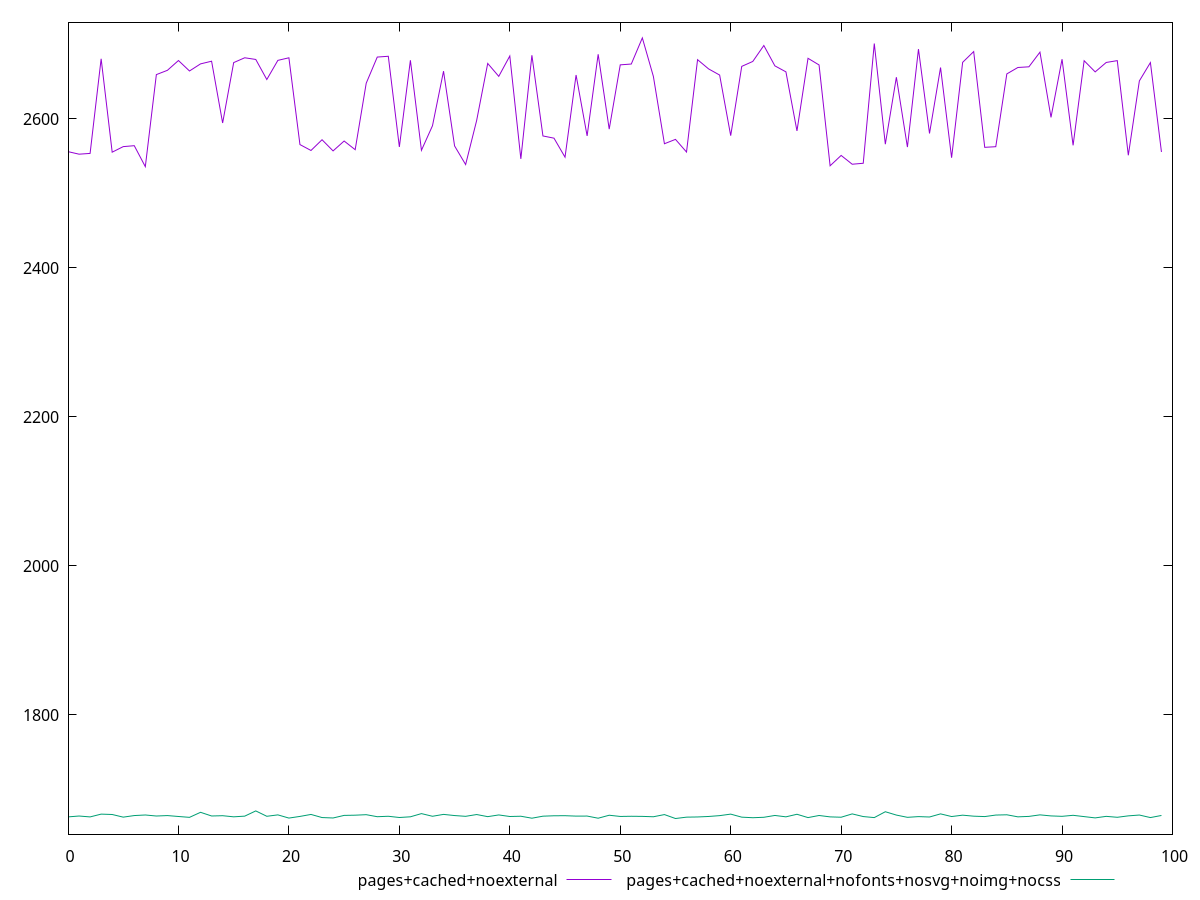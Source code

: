 $_pagesCachedNoexternal <<EOF
2556.0748562701433
2552.636493232886
2553.6707303056264
2680.7050852068905
2555.319737204547
2562.780966046617
2564.0441069298686
2535.8910934574023
2659.454031847287
2665.1970223368407
2678.3595339992753
2664.3172216072167
2673.849289757615
2677.435547456665
2594.4948986982276
2675.5766450414403
2682.046768441598
2679.7990169031955
2652.879780155217
2678.553074940021
2682.0307800341675
2565.5413066463466
2557.609351900871
2572.034736105286
2557.0373197819763
2570.315460603451
2558.679055275209
2647.897187222247
2683.0030723373025
2684.059010287862
2562.3407850711887
2678.6755707067746
2557.856446709888
2590.8205877883784
2664.0709646335476
2563.7349727828905
2538.7091071380655
2597.9750077496046
2674.461380221601
2657.109691798353
2684.4527157860607
2546.3293629055843
2685.450989006483
2577.112441156031
2574.1361314727046
2548.624666851664
2658.900001397914
2577.1776131415377
2686.715362084708
2586.2458105260343
2672.543160066502
2673.6514540595863
2708.7153539910373
2656.989375343991
2566.6502841810425
2572.5087949061617
2555.5307659303585
2679.5107852702877
2667.098274569821
2658.8368377564725
2577.4806761189384
2670.492570338453
2677.1225439208533
2698.518953410298
2671.2025577348227
2663.151284161009
2583.861391436438
2681.3459953717675
2672.424333638226
2537.0509359193206
2550.9592490762134
2539.1449610053096
2540.451984061168
2701.198737714373
2566.0699971182485
2655.9226126346794
2562.165065460215
2693.6875593345017
2580.483133315085
2668.9719733740285
2547.846047447946
2675.9086631557307
2690.3693646710735
2561.8344356088683
2562.6823182158346
2660.379873957428
2669.006646223083
2669.927440014781
2689.5811500788877
2602.0475242917546
2680.1271677249947
2564.5008504856655
2678.101785863176
2663.099511168169
2675.761105516611
2678.2093270707155
2551.156428565564
2650.9658338562995
2675.6046984548534
2555.604571353092
EOF
$_pagesCachedNoexternalNofontsNosvgNoimgNocss <<EOF
1663.0569999999998
1664.2286000000001
1663.0295
1666.7719000000002
1666.2734
1662.7201
1664.8422999999998
1665.6162
1664.2422000000001
1664.8295000000005
1663.6014
1662.4415
1669.2058
1664.2753
1664.6500999999998
1663.1526999999999
1664.0631
1671.0765000000001
1663.8763
1665.7661999999998
1661.4770999999996
1663.6979000000001
1666.3543
1662.1658000000002
1661.601
1665.0556000000001
1665.3446999999999
1666.0169999999998
1663.3059
1663.8971000000001
1662.2487
1663.1791999999996
1667.4631999999997
1663.8876999999995
1666.4223
1664.8516000000004
1663.8202
1666.2285000000002
1663.3841000000002
1665.6793
1663.583
1663.9401000000003
1661.3039999999999
1664.01
1664.5602
1664.6647
1664.1005
1664.172
1661.283
1665.2895
1663.6499
1663.9063999999998
1663.7335
1663.2415999999998
1666.1579000000002
1660.8732000000005
1662.7115000000003
1662.9623000000001
1663.6205000000004
1664.7468000000006
1666.7752999999998
1662.6954
1661.9606
1662.5289000000002
1664.9865
1663.1344999999997
1666.5789999999997
1662.1120000000005
1664.9469999999997
1663.0731999999998
1662.6075
1667.0807999999997
1663.4980999999998
1662.1121999999998
1669.9929
1665.4964000000004
1662.4698
1663.4378000000002
1662.9093
1667.1036
1663.5286999999996
1665.3733999999997
1664.0193999999997
1663.4756
1665.5168
1665.8817
1663.1262
1663.7169999999996
1665.7839000000001
1664.3654000000001
1663.8084999999999
1665.1864
1663.4339
1661.7190999999998
1663.7788
1662.5273000000002
1664.4407999999999
1665.5533
1662.1482999999998
1664.9703000000004
EOF
set key outside below
set terminal pngcairo
set output "report_00006_2020-11-02T20-21-41.718Z/speed-index/speed-index_pages+cached+noexternal_pages+cached+noexternal+nofonts+nosvg+noimg+nocss.png"
set yrange [1639.9163569201796:2729.672197070858]
plot $_pagesCachedNoexternal title "pages+cached+noexternal" with line ,$_pagesCachedNoexternalNofontsNosvgNoimgNocss title "pages+cached+noexternal+nofonts+nosvg+noimg+nocss" with line ,